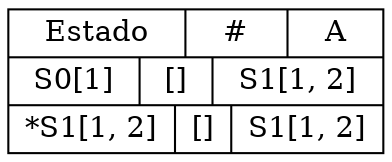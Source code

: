 digraph Transiciones{
rankdir=LR
node[shape= record];
Trans[label="{Estado|#|A}|{S0
[1]|
[]|S1
[1, 2]}|{*S1
[1, 2]|
[]|S1
[1, 2]}"];

}
